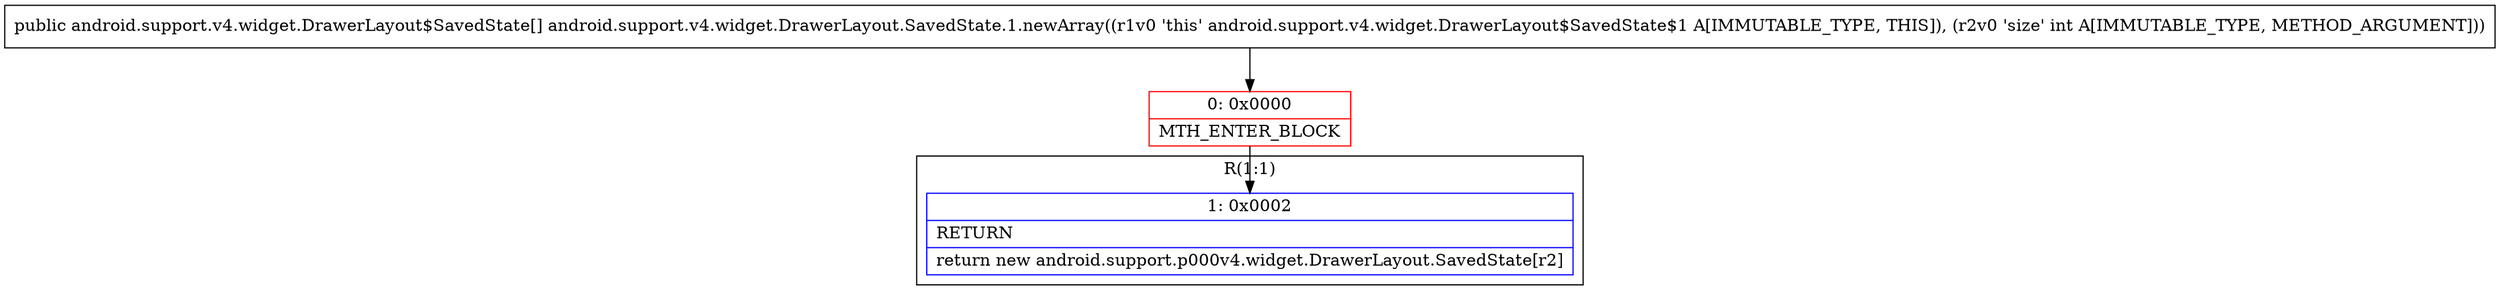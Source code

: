 digraph "CFG forandroid.support.v4.widget.DrawerLayout.SavedState.1.newArray(I)[Landroid\/support\/v4\/widget\/DrawerLayout$SavedState;" {
subgraph cluster_Region_8528217 {
label = "R(1:1)";
node [shape=record,color=blue];
Node_1 [shape=record,label="{1\:\ 0x0002|RETURN\l|return new android.support.p000v4.widget.DrawerLayout.SavedState[r2]\l}"];
}
Node_0 [shape=record,color=red,label="{0\:\ 0x0000|MTH_ENTER_BLOCK\l}"];
MethodNode[shape=record,label="{public android.support.v4.widget.DrawerLayout$SavedState[] android.support.v4.widget.DrawerLayout.SavedState.1.newArray((r1v0 'this' android.support.v4.widget.DrawerLayout$SavedState$1 A[IMMUTABLE_TYPE, THIS]), (r2v0 'size' int A[IMMUTABLE_TYPE, METHOD_ARGUMENT])) }"];
MethodNode -> Node_0;
Node_0 -> Node_1;
}

